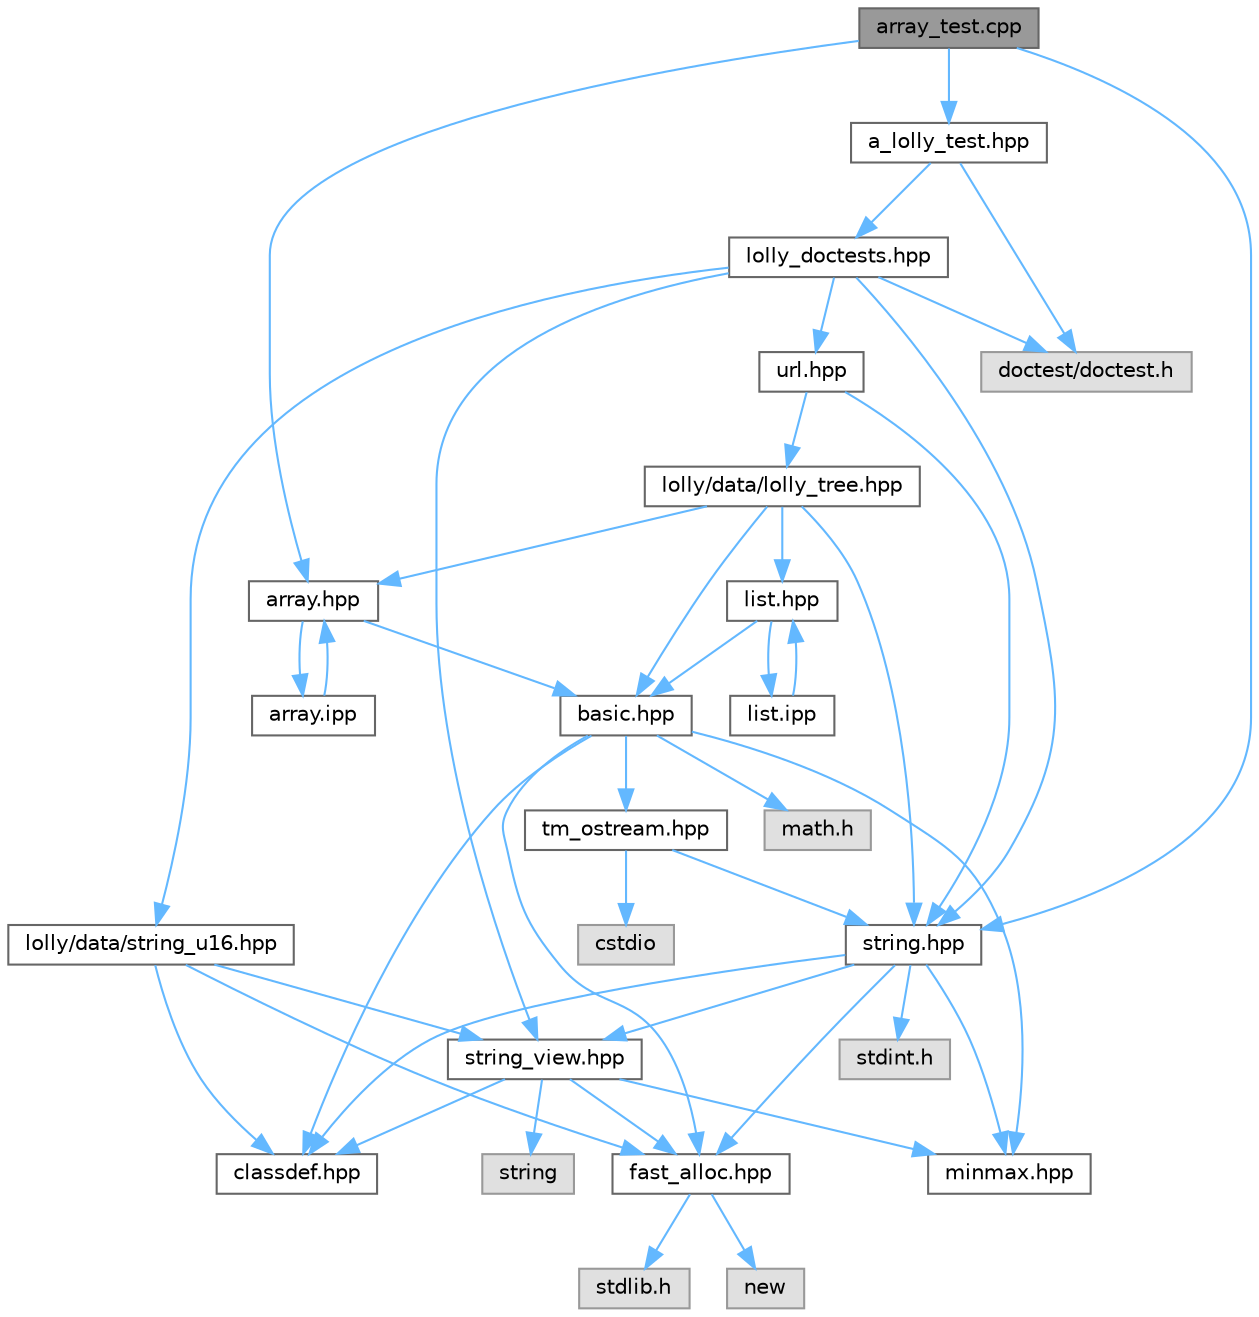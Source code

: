 digraph "array_test.cpp"
{
 // LATEX_PDF_SIZE
  bgcolor="transparent";
  edge [fontname=Helvetica,fontsize=10,labelfontname=Helvetica,labelfontsize=10];
  node [fontname=Helvetica,fontsize=10,shape=box,height=0.2,width=0.4];
  Node1 [id="Node000001",label="array_test.cpp",height=0.2,width=0.4,color="gray40", fillcolor="grey60", style="filled", fontcolor="black",tooltip=" "];
  Node1 -> Node2 [id="edge1_Node000001_Node000002",color="steelblue1",style="solid",tooltip=" "];
  Node2 [id="Node000002",label="a_lolly_test.hpp",height=0.2,width=0.4,color="grey40", fillcolor="white", style="filled",URL="$a__lolly__test_8hpp.html",tooltip=" "];
  Node2 -> Node3 [id="edge2_Node000002_Node000003",color="steelblue1",style="solid",tooltip=" "];
  Node3 [id="Node000003",label="doctest/doctest.h",height=0.2,width=0.4,color="grey60", fillcolor="#E0E0E0", style="filled",tooltip=" "];
  Node2 -> Node4 [id="edge3_Node000002_Node000004",color="steelblue1",style="solid",tooltip=" "];
  Node4 [id="Node000004",label="lolly_doctests.hpp",height=0.2,width=0.4,color="grey40", fillcolor="white", style="filled",URL="$lolly__doctests_8hpp.html",tooltip=" "];
  Node4 -> Node3 [id="edge4_Node000004_Node000003",color="steelblue1",style="solid",tooltip=" "];
  Node4 -> Node5 [id="edge5_Node000004_Node000005",color="steelblue1",style="solid",tooltip=" "];
  Node5 [id="Node000005",label="lolly/data/string_u16.hpp",height=0.2,width=0.4,color="grey40", fillcolor="white", style="filled",URL="$string__u16_8hpp.html",tooltip=" "];
  Node5 -> Node6 [id="edge6_Node000005_Node000006",color="steelblue1",style="solid",tooltip=" "];
  Node6 [id="Node000006",label="classdef.hpp",height=0.2,width=0.4,color="grey40", fillcolor="white", style="filled",URL="$classdef_8hpp.html",tooltip=" "];
  Node5 -> Node7 [id="edge7_Node000005_Node000007",color="steelblue1",style="solid",tooltip=" "];
  Node7 [id="Node000007",label="fast_alloc.hpp",height=0.2,width=0.4,color="grey40", fillcolor="white", style="filled",URL="$fast__alloc_8hpp.html",tooltip=" "];
  Node7 -> Node8 [id="edge8_Node000007_Node000008",color="steelblue1",style="solid",tooltip=" "];
  Node8 [id="Node000008",label="stdlib.h",height=0.2,width=0.4,color="grey60", fillcolor="#E0E0E0", style="filled",tooltip=" "];
  Node7 -> Node9 [id="edge9_Node000007_Node000009",color="steelblue1",style="solid",tooltip=" "];
  Node9 [id="Node000009",label="new",height=0.2,width=0.4,color="grey60", fillcolor="#E0E0E0", style="filled",tooltip=" "];
  Node5 -> Node10 [id="edge10_Node000005_Node000010",color="steelblue1",style="solid",tooltip=" "];
  Node10 [id="Node000010",label="string_view.hpp",height=0.2,width=0.4,color="grey40", fillcolor="white", style="filled",URL="$string__view_8hpp.html",tooltip=" "];
  Node10 -> Node6 [id="edge11_Node000010_Node000006",color="steelblue1",style="solid",tooltip=" "];
  Node10 -> Node7 [id="edge12_Node000010_Node000007",color="steelblue1",style="solid",tooltip=" "];
  Node10 -> Node11 [id="edge13_Node000010_Node000011",color="steelblue1",style="solid",tooltip=" "];
  Node11 [id="Node000011",label="minmax.hpp",height=0.2,width=0.4,color="grey40", fillcolor="white", style="filled",URL="$minmax_8hpp.html",tooltip=" "];
  Node10 -> Node12 [id="edge14_Node000010_Node000012",color="steelblue1",style="solid",tooltip=" "];
  Node12 [id="Node000012",label="string",height=0.2,width=0.4,color="grey60", fillcolor="#E0E0E0", style="filled",tooltip=" "];
  Node4 -> Node10 [id="edge15_Node000004_Node000010",color="steelblue1",style="solid",tooltip=" "];
  Node4 -> Node13 [id="edge16_Node000004_Node000013",color="steelblue1",style="solid",tooltip=" "];
  Node13 [id="Node000013",label="string.hpp",height=0.2,width=0.4,color="grey40", fillcolor="white", style="filled",URL="$string_8hpp.html",tooltip=" "];
  Node13 -> Node6 [id="edge17_Node000013_Node000006",color="steelblue1",style="solid",tooltip=" "];
  Node13 -> Node7 [id="edge18_Node000013_Node000007",color="steelblue1",style="solid",tooltip=" "];
  Node13 -> Node10 [id="edge19_Node000013_Node000010",color="steelblue1",style="solid",tooltip=" "];
  Node13 -> Node11 [id="edge20_Node000013_Node000011",color="steelblue1",style="solid",tooltip=" "];
  Node13 -> Node14 [id="edge21_Node000013_Node000014",color="steelblue1",style="solid",tooltip=" "];
  Node14 [id="Node000014",label="stdint.h",height=0.2,width=0.4,color="grey60", fillcolor="#E0E0E0", style="filled",tooltip=" "];
  Node4 -> Node15 [id="edge22_Node000004_Node000015",color="steelblue1",style="solid",tooltip=" "];
  Node15 [id="Node000015",label="url.hpp",height=0.2,width=0.4,color="grey40", fillcolor="white", style="filled",URL="$url_8hpp.html",tooltip=" "];
  Node15 -> Node16 [id="edge23_Node000015_Node000016",color="steelblue1",style="solid",tooltip=" "];
  Node16 [id="Node000016",label="lolly/data/lolly_tree.hpp",height=0.2,width=0.4,color="grey40", fillcolor="white", style="filled",URL="$lolly__tree_8hpp.html",tooltip=" "];
  Node16 -> Node17 [id="edge24_Node000016_Node000017",color="steelblue1",style="solid",tooltip=" "];
  Node17 [id="Node000017",label="array.hpp",height=0.2,width=0.4,color="grey40", fillcolor="white", style="filled",URL="$array_8hpp.html",tooltip=" "];
  Node17 -> Node18 [id="edge25_Node000017_Node000018",color="steelblue1",style="solid",tooltip=" "];
  Node18 [id="Node000018",label="basic.hpp",height=0.2,width=0.4,color="grey40", fillcolor="white", style="filled",URL="$basic_8hpp.html",tooltip=" "];
  Node18 -> Node6 [id="edge26_Node000018_Node000006",color="steelblue1",style="solid",tooltip=" "];
  Node18 -> Node7 [id="edge27_Node000018_Node000007",color="steelblue1",style="solid",tooltip=" "];
  Node18 -> Node11 [id="edge28_Node000018_Node000011",color="steelblue1",style="solid",tooltip=" "];
  Node18 -> Node19 [id="edge29_Node000018_Node000019",color="steelblue1",style="solid",tooltip=" "];
  Node19 [id="Node000019",label="tm_ostream.hpp",height=0.2,width=0.4,color="grey40", fillcolor="white", style="filled",URL="$tm__ostream_8hpp.html",tooltip=" "];
  Node19 -> Node13 [id="edge30_Node000019_Node000013",color="steelblue1",style="solid",tooltip=" "];
  Node19 -> Node20 [id="edge31_Node000019_Node000020",color="steelblue1",style="solid",tooltip=" "];
  Node20 [id="Node000020",label="cstdio",height=0.2,width=0.4,color="grey60", fillcolor="#E0E0E0", style="filled",tooltip=" "];
  Node18 -> Node21 [id="edge32_Node000018_Node000021",color="steelblue1",style="solid",tooltip=" "];
  Node21 [id="Node000021",label="math.h",height=0.2,width=0.4,color="grey60", fillcolor="#E0E0E0", style="filled",tooltip=" "];
  Node17 -> Node22 [id="edge33_Node000017_Node000022",color="steelblue1",style="solid",tooltip=" "];
  Node22 [id="Node000022",label="array.ipp",height=0.2,width=0.4,color="grey40", fillcolor="white", style="filled",URL="$array_8ipp.html",tooltip=" "];
  Node22 -> Node17 [id="edge34_Node000022_Node000017",color="steelblue1",style="solid",tooltip=" "];
  Node16 -> Node18 [id="edge35_Node000016_Node000018",color="steelblue1",style="solid",tooltip=" "];
  Node16 -> Node23 [id="edge36_Node000016_Node000023",color="steelblue1",style="solid",tooltip=" "];
  Node23 [id="Node000023",label="list.hpp",height=0.2,width=0.4,color="grey40", fillcolor="white", style="filled",URL="$list_8hpp.html",tooltip=" "];
  Node23 -> Node18 [id="edge37_Node000023_Node000018",color="steelblue1",style="solid",tooltip=" "];
  Node23 -> Node24 [id="edge38_Node000023_Node000024",color="steelblue1",style="solid",tooltip=" "];
  Node24 [id="Node000024",label="list.ipp",height=0.2,width=0.4,color="grey40", fillcolor="white", style="filled",URL="$list_8ipp.html",tooltip=" "];
  Node24 -> Node23 [id="edge39_Node000024_Node000023",color="steelblue1",style="solid",tooltip=" "];
  Node16 -> Node13 [id="edge40_Node000016_Node000013",color="steelblue1",style="solid",tooltip=" "];
  Node15 -> Node13 [id="edge41_Node000015_Node000013",color="steelblue1",style="solid",tooltip=" "];
  Node1 -> Node17 [id="edge42_Node000001_Node000017",color="steelblue1",style="solid",tooltip=" "];
  Node1 -> Node13 [id="edge43_Node000001_Node000013",color="steelblue1",style="solid",tooltip=" "];
}
